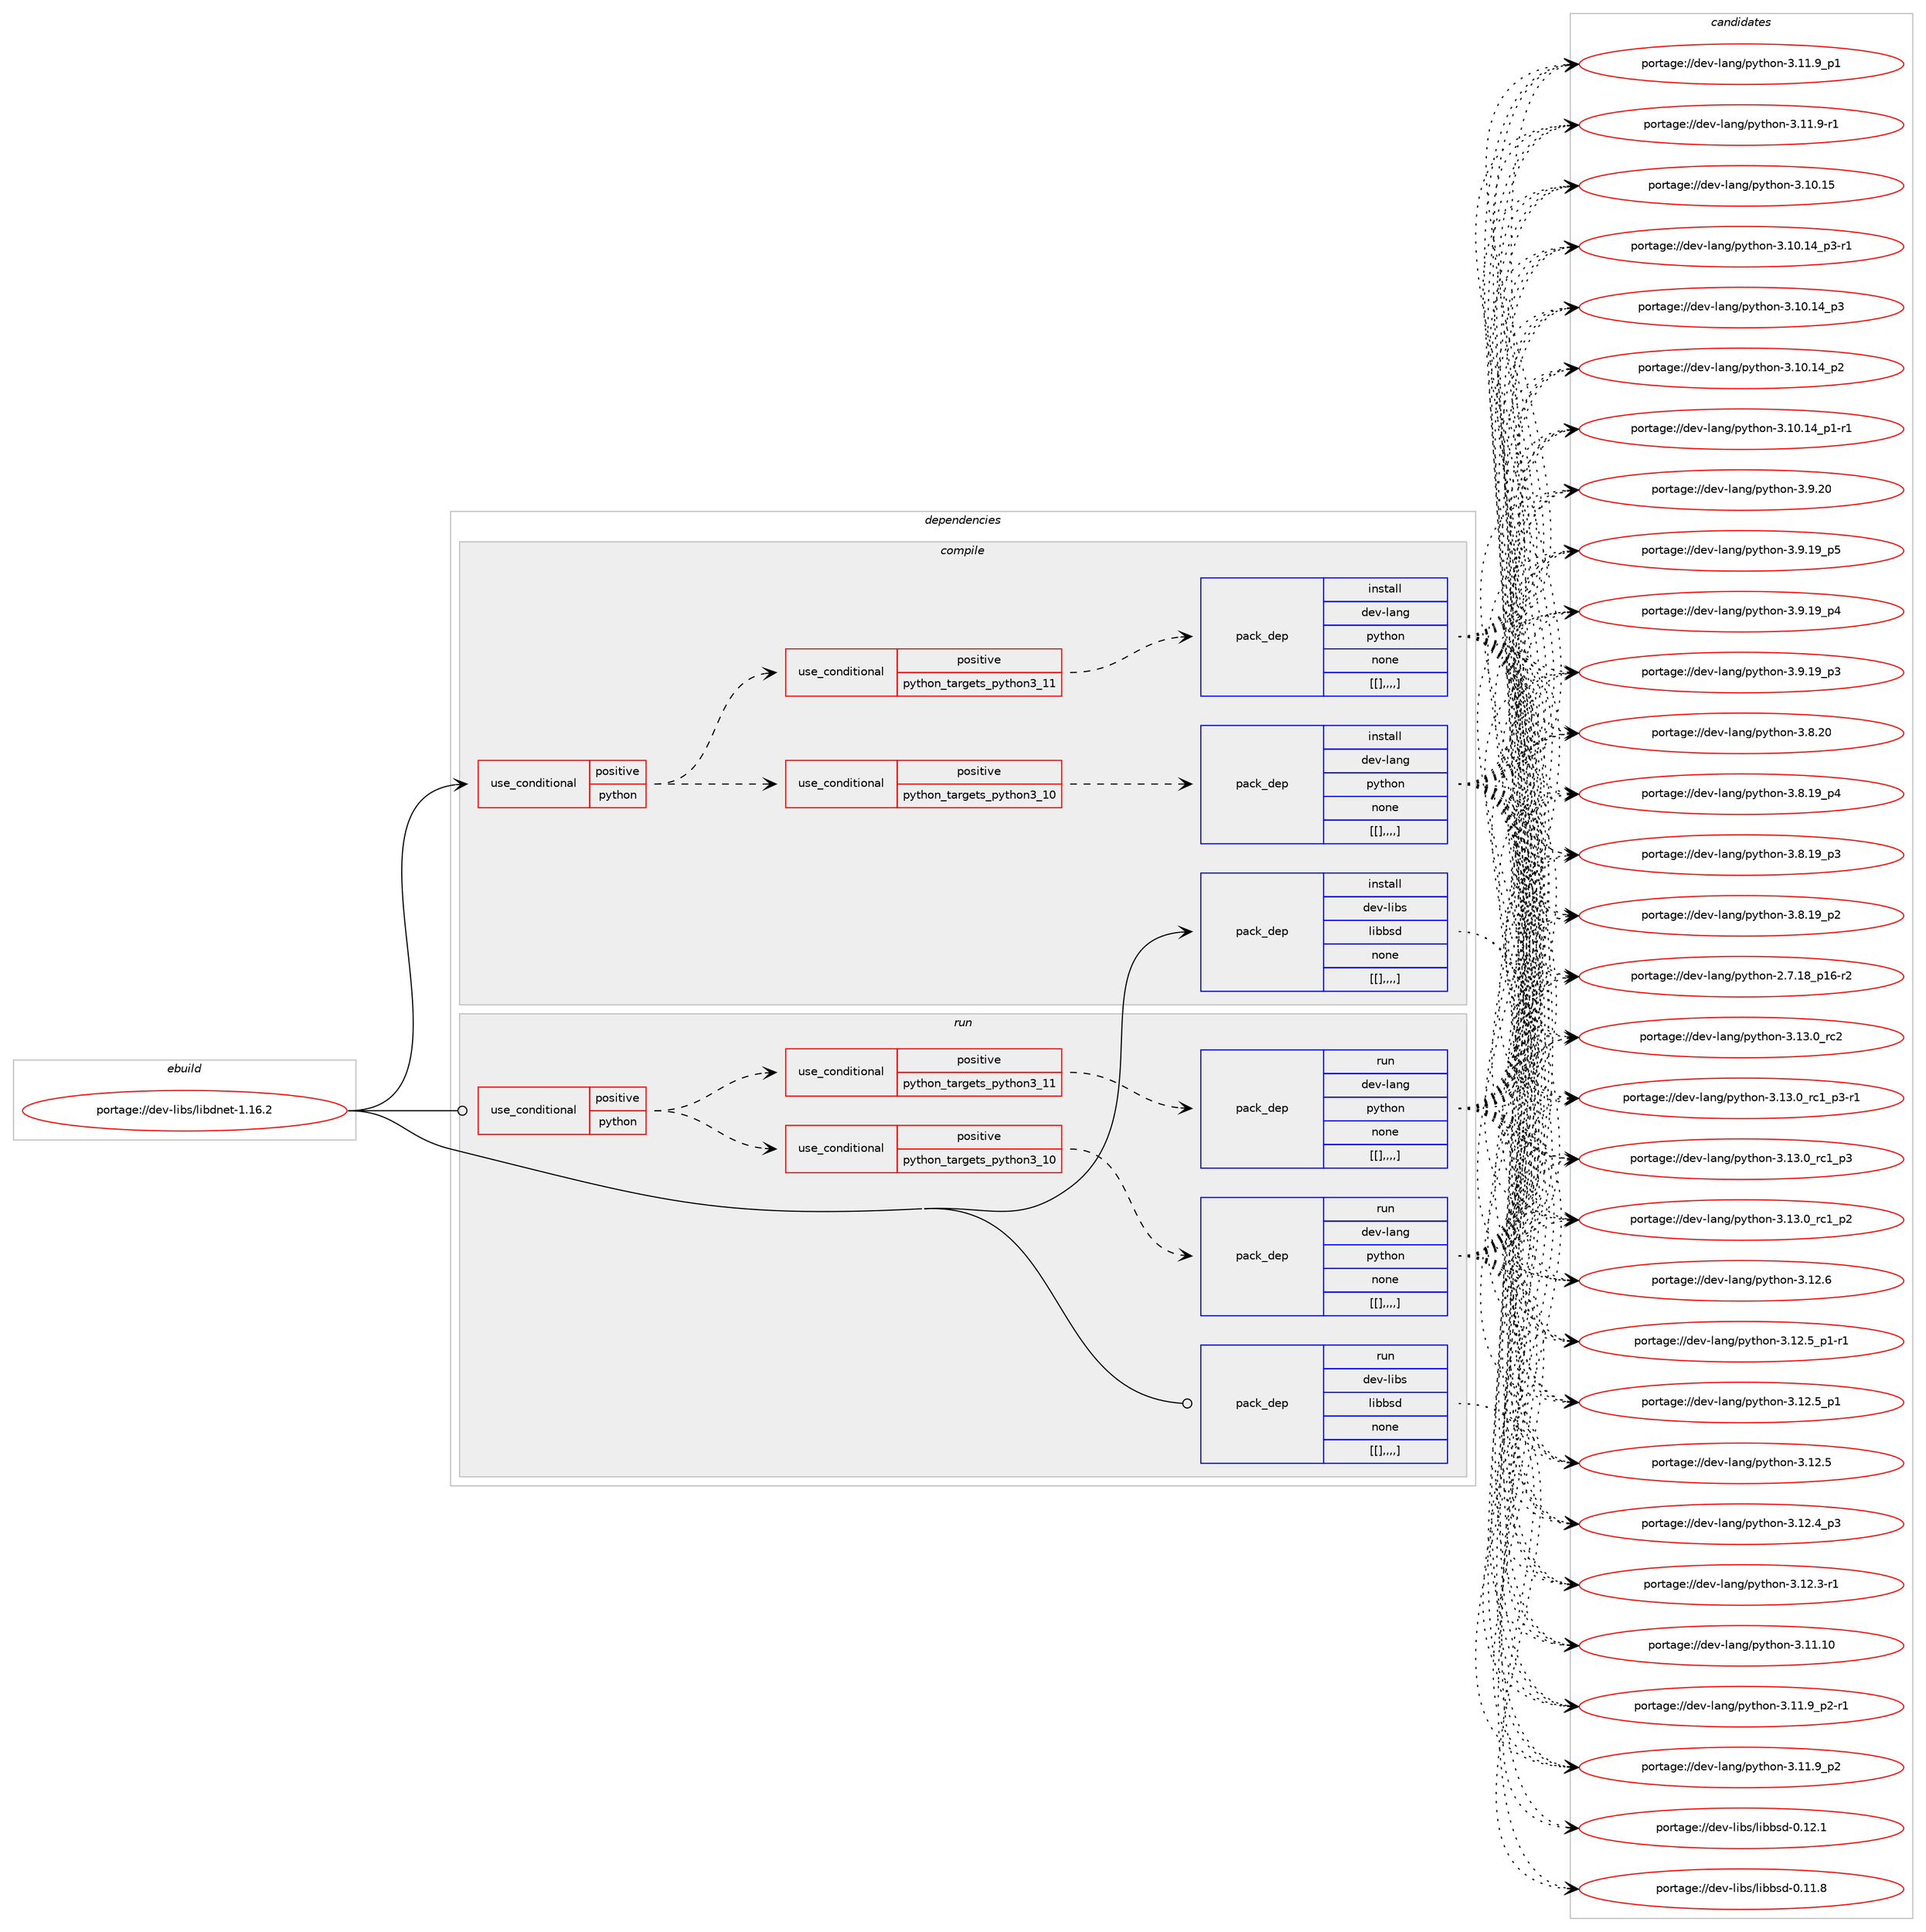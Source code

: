 digraph prolog {

# *************
# Graph options
# *************

newrank=true;
concentrate=true;
compound=true;
graph [rankdir=LR,fontname=Helvetica,fontsize=10,ranksep=1.5];#, ranksep=2.5, nodesep=0.2];
edge  [arrowhead=vee];
node  [fontname=Helvetica,fontsize=10];

# **********
# The ebuild
# **********

subgraph cluster_leftcol {
color=gray;
label=<<i>ebuild</i>>;
id [label="portage://dev-libs/libdnet-1.16.2", color=red, width=4, href="../dev-libs/libdnet-1.16.2.svg"];
}

# ****************
# The dependencies
# ****************

subgraph cluster_midcol {
color=gray;
label=<<i>dependencies</i>>;
subgraph cluster_compile {
fillcolor="#eeeeee";
style=filled;
label=<<i>compile</i>>;
subgraph cond27128 {
dependency110507 [label=<<TABLE BORDER="0" CELLBORDER="1" CELLSPACING="0" CELLPADDING="4"><TR><TD ROWSPAN="3" CELLPADDING="10">use_conditional</TD></TR><TR><TD>positive</TD></TR><TR><TD>python</TD></TR></TABLE>>, shape=none, color=red];
subgraph cond27129 {
dependency110508 [label=<<TABLE BORDER="0" CELLBORDER="1" CELLSPACING="0" CELLPADDING="4"><TR><TD ROWSPAN="3" CELLPADDING="10">use_conditional</TD></TR><TR><TD>positive</TD></TR><TR><TD>python_targets_python3_10</TD></TR></TABLE>>, shape=none, color=red];
subgraph pack82220 {
dependency110509 [label=<<TABLE BORDER="0" CELLBORDER="1" CELLSPACING="0" CELLPADDING="4" WIDTH="220"><TR><TD ROWSPAN="6" CELLPADDING="30">pack_dep</TD></TR><TR><TD WIDTH="110">install</TD></TR><TR><TD>dev-lang</TD></TR><TR><TD>python</TD></TR><TR><TD>none</TD></TR><TR><TD>[[],,,,]</TD></TR></TABLE>>, shape=none, color=blue];
}
dependency110508:e -> dependency110509:w [weight=20,style="dashed",arrowhead="vee"];
}
dependency110507:e -> dependency110508:w [weight=20,style="dashed",arrowhead="vee"];
subgraph cond27130 {
dependency110510 [label=<<TABLE BORDER="0" CELLBORDER="1" CELLSPACING="0" CELLPADDING="4"><TR><TD ROWSPAN="3" CELLPADDING="10">use_conditional</TD></TR><TR><TD>positive</TD></TR><TR><TD>python_targets_python3_11</TD></TR></TABLE>>, shape=none, color=red];
subgraph pack82221 {
dependency110511 [label=<<TABLE BORDER="0" CELLBORDER="1" CELLSPACING="0" CELLPADDING="4" WIDTH="220"><TR><TD ROWSPAN="6" CELLPADDING="30">pack_dep</TD></TR><TR><TD WIDTH="110">install</TD></TR><TR><TD>dev-lang</TD></TR><TR><TD>python</TD></TR><TR><TD>none</TD></TR><TR><TD>[[],,,,]</TD></TR></TABLE>>, shape=none, color=blue];
}
dependency110510:e -> dependency110511:w [weight=20,style="dashed",arrowhead="vee"];
}
dependency110507:e -> dependency110510:w [weight=20,style="dashed",arrowhead="vee"];
}
id:e -> dependency110507:w [weight=20,style="solid",arrowhead="vee"];
subgraph pack82222 {
dependency110512 [label=<<TABLE BORDER="0" CELLBORDER="1" CELLSPACING="0" CELLPADDING="4" WIDTH="220"><TR><TD ROWSPAN="6" CELLPADDING="30">pack_dep</TD></TR><TR><TD WIDTH="110">install</TD></TR><TR><TD>dev-libs</TD></TR><TR><TD>libbsd</TD></TR><TR><TD>none</TD></TR><TR><TD>[[],,,,]</TD></TR></TABLE>>, shape=none, color=blue];
}
id:e -> dependency110512:w [weight=20,style="solid",arrowhead="vee"];
}
subgraph cluster_compileandrun {
fillcolor="#eeeeee";
style=filled;
label=<<i>compile and run</i>>;
}
subgraph cluster_run {
fillcolor="#eeeeee";
style=filled;
label=<<i>run</i>>;
subgraph cond27131 {
dependency110513 [label=<<TABLE BORDER="0" CELLBORDER="1" CELLSPACING="0" CELLPADDING="4"><TR><TD ROWSPAN="3" CELLPADDING="10">use_conditional</TD></TR><TR><TD>positive</TD></TR><TR><TD>python</TD></TR></TABLE>>, shape=none, color=red];
subgraph cond27132 {
dependency110514 [label=<<TABLE BORDER="0" CELLBORDER="1" CELLSPACING="0" CELLPADDING="4"><TR><TD ROWSPAN="3" CELLPADDING="10">use_conditional</TD></TR><TR><TD>positive</TD></TR><TR><TD>python_targets_python3_10</TD></TR></TABLE>>, shape=none, color=red];
subgraph pack82223 {
dependency110515 [label=<<TABLE BORDER="0" CELLBORDER="1" CELLSPACING="0" CELLPADDING="4" WIDTH="220"><TR><TD ROWSPAN="6" CELLPADDING="30">pack_dep</TD></TR><TR><TD WIDTH="110">run</TD></TR><TR><TD>dev-lang</TD></TR><TR><TD>python</TD></TR><TR><TD>none</TD></TR><TR><TD>[[],,,,]</TD></TR></TABLE>>, shape=none, color=blue];
}
dependency110514:e -> dependency110515:w [weight=20,style="dashed",arrowhead="vee"];
}
dependency110513:e -> dependency110514:w [weight=20,style="dashed",arrowhead="vee"];
subgraph cond27133 {
dependency110516 [label=<<TABLE BORDER="0" CELLBORDER="1" CELLSPACING="0" CELLPADDING="4"><TR><TD ROWSPAN="3" CELLPADDING="10">use_conditional</TD></TR><TR><TD>positive</TD></TR><TR><TD>python_targets_python3_11</TD></TR></TABLE>>, shape=none, color=red];
subgraph pack82224 {
dependency110517 [label=<<TABLE BORDER="0" CELLBORDER="1" CELLSPACING="0" CELLPADDING="4" WIDTH="220"><TR><TD ROWSPAN="6" CELLPADDING="30">pack_dep</TD></TR><TR><TD WIDTH="110">run</TD></TR><TR><TD>dev-lang</TD></TR><TR><TD>python</TD></TR><TR><TD>none</TD></TR><TR><TD>[[],,,,]</TD></TR></TABLE>>, shape=none, color=blue];
}
dependency110516:e -> dependency110517:w [weight=20,style="dashed",arrowhead="vee"];
}
dependency110513:e -> dependency110516:w [weight=20,style="dashed",arrowhead="vee"];
}
id:e -> dependency110513:w [weight=20,style="solid",arrowhead="odot"];
subgraph pack82225 {
dependency110518 [label=<<TABLE BORDER="0" CELLBORDER="1" CELLSPACING="0" CELLPADDING="4" WIDTH="220"><TR><TD ROWSPAN="6" CELLPADDING="30">pack_dep</TD></TR><TR><TD WIDTH="110">run</TD></TR><TR><TD>dev-libs</TD></TR><TR><TD>libbsd</TD></TR><TR><TD>none</TD></TR><TR><TD>[[],,,,]</TD></TR></TABLE>>, shape=none, color=blue];
}
id:e -> dependency110518:w [weight=20,style="solid",arrowhead="odot"];
}
}

# **************
# The candidates
# **************

subgraph cluster_choices {
rank=same;
color=gray;
label=<<i>candidates</i>>;

subgraph choice82220 {
color=black;
nodesep=1;
choice10010111845108971101034711212111610411111045514649514648951149950 [label="portage://dev-lang/python-3.13.0_rc2", color=red, width=4,href="../dev-lang/python-3.13.0_rc2.svg"];
choice1001011184510897110103471121211161041111104551464951464895114994995112514511449 [label="portage://dev-lang/python-3.13.0_rc1_p3-r1", color=red, width=4,href="../dev-lang/python-3.13.0_rc1_p3-r1.svg"];
choice100101118451089711010347112121116104111110455146495146489511499499511251 [label="portage://dev-lang/python-3.13.0_rc1_p3", color=red, width=4,href="../dev-lang/python-3.13.0_rc1_p3.svg"];
choice100101118451089711010347112121116104111110455146495146489511499499511250 [label="portage://dev-lang/python-3.13.0_rc1_p2", color=red, width=4,href="../dev-lang/python-3.13.0_rc1_p2.svg"];
choice10010111845108971101034711212111610411111045514649504654 [label="portage://dev-lang/python-3.12.6", color=red, width=4,href="../dev-lang/python-3.12.6.svg"];
choice1001011184510897110103471121211161041111104551464950465395112494511449 [label="portage://dev-lang/python-3.12.5_p1-r1", color=red, width=4,href="../dev-lang/python-3.12.5_p1-r1.svg"];
choice100101118451089711010347112121116104111110455146495046539511249 [label="portage://dev-lang/python-3.12.5_p1", color=red, width=4,href="../dev-lang/python-3.12.5_p1.svg"];
choice10010111845108971101034711212111610411111045514649504653 [label="portage://dev-lang/python-3.12.5", color=red, width=4,href="../dev-lang/python-3.12.5.svg"];
choice100101118451089711010347112121116104111110455146495046529511251 [label="portage://dev-lang/python-3.12.4_p3", color=red, width=4,href="../dev-lang/python-3.12.4_p3.svg"];
choice100101118451089711010347112121116104111110455146495046514511449 [label="portage://dev-lang/python-3.12.3-r1", color=red, width=4,href="../dev-lang/python-3.12.3-r1.svg"];
choice1001011184510897110103471121211161041111104551464949464948 [label="portage://dev-lang/python-3.11.10", color=red, width=4,href="../dev-lang/python-3.11.10.svg"];
choice1001011184510897110103471121211161041111104551464949465795112504511449 [label="portage://dev-lang/python-3.11.9_p2-r1", color=red, width=4,href="../dev-lang/python-3.11.9_p2-r1.svg"];
choice100101118451089711010347112121116104111110455146494946579511250 [label="portage://dev-lang/python-3.11.9_p2", color=red, width=4,href="../dev-lang/python-3.11.9_p2.svg"];
choice100101118451089711010347112121116104111110455146494946579511249 [label="portage://dev-lang/python-3.11.9_p1", color=red, width=4,href="../dev-lang/python-3.11.9_p1.svg"];
choice100101118451089711010347112121116104111110455146494946574511449 [label="portage://dev-lang/python-3.11.9-r1", color=red, width=4,href="../dev-lang/python-3.11.9-r1.svg"];
choice1001011184510897110103471121211161041111104551464948464953 [label="portage://dev-lang/python-3.10.15", color=red, width=4,href="../dev-lang/python-3.10.15.svg"];
choice100101118451089711010347112121116104111110455146494846495295112514511449 [label="portage://dev-lang/python-3.10.14_p3-r1", color=red, width=4,href="../dev-lang/python-3.10.14_p3-r1.svg"];
choice10010111845108971101034711212111610411111045514649484649529511251 [label="portage://dev-lang/python-3.10.14_p3", color=red, width=4,href="../dev-lang/python-3.10.14_p3.svg"];
choice10010111845108971101034711212111610411111045514649484649529511250 [label="portage://dev-lang/python-3.10.14_p2", color=red, width=4,href="../dev-lang/python-3.10.14_p2.svg"];
choice100101118451089711010347112121116104111110455146494846495295112494511449 [label="portage://dev-lang/python-3.10.14_p1-r1", color=red, width=4,href="../dev-lang/python-3.10.14_p1-r1.svg"];
choice10010111845108971101034711212111610411111045514657465048 [label="portage://dev-lang/python-3.9.20", color=red, width=4,href="../dev-lang/python-3.9.20.svg"];
choice100101118451089711010347112121116104111110455146574649579511253 [label="portage://dev-lang/python-3.9.19_p5", color=red, width=4,href="../dev-lang/python-3.9.19_p5.svg"];
choice100101118451089711010347112121116104111110455146574649579511252 [label="portage://dev-lang/python-3.9.19_p4", color=red, width=4,href="../dev-lang/python-3.9.19_p4.svg"];
choice100101118451089711010347112121116104111110455146574649579511251 [label="portage://dev-lang/python-3.9.19_p3", color=red, width=4,href="../dev-lang/python-3.9.19_p3.svg"];
choice10010111845108971101034711212111610411111045514656465048 [label="portage://dev-lang/python-3.8.20", color=red, width=4,href="../dev-lang/python-3.8.20.svg"];
choice100101118451089711010347112121116104111110455146564649579511252 [label="portage://dev-lang/python-3.8.19_p4", color=red, width=4,href="../dev-lang/python-3.8.19_p4.svg"];
choice100101118451089711010347112121116104111110455146564649579511251 [label="portage://dev-lang/python-3.8.19_p3", color=red, width=4,href="../dev-lang/python-3.8.19_p3.svg"];
choice100101118451089711010347112121116104111110455146564649579511250 [label="portage://dev-lang/python-3.8.19_p2", color=red, width=4,href="../dev-lang/python-3.8.19_p2.svg"];
choice100101118451089711010347112121116104111110455046554649569511249544511450 [label="portage://dev-lang/python-2.7.18_p16-r2", color=red, width=4,href="../dev-lang/python-2.7.18_p16-r2.svg"];
dependency110509:e -> choice10010111845108971101034711212111610411111045514649514648951149950:w [style=dotted,weight="100"];
dependency110509:e -> choice1001011184510897110103471121211161041111104551464951464895114994995112514511449:w [style=dotted,weight="100"];
dependency110509:e -> choice100101118451089711010347112121116104111110455146495146489511499499511251:w [style=dotted,weight="100"];
dependency110509:e -> choice100101118451089711010347112121116104111110455146495146489511499499511250:w [style=dotted,weight="100"];
dependency110509:e -> choice10010111845108971101034711212111610411111045514649504654:w [style=dotted,weight="100"];
dependency110509:e -> choice1001011184510897110103471121211161041111104551464950465395112494511449:w [style=dotted,weight="100"];
dependency110509:e -> choice100101118451089711010347112121116104111110455146495046539511249:w [style=dotted,weight="100"];
dependency110509:e -> choice10010111845108971101034711212111610411111045514649504653:w [style=dotted,weight="100"];
dependency110509:e -> choice100101118451089711010347112121116104111110455146495046529511251:w [style=dotted,weight="100"];
dependency110509:e -> choice100101118451089711010347112121116104111110455146495046514511449:w [style=dotted,weight="100"];
dependency110509:e -> choice1001011184510897110103471121211161041111104551464949464948:w [style=dotted,weight="100"];
dependency110509:e -> choice1001011184510897110103471121211161041111104551464949465795112504511449:w [style=dotted,weight="100"];
dependency110509:e -> choice100101118451089711010347112121116104111110455146494946579511250:w [style=dotted,weight="100"];
dependency110509:e -> choice100101118451089711010347112121116104111110455146494946579511249:w [style=dotted,weight="100"];
dependency110509:e -> choice100101118451089711010347112121116104111110455146494946574511449:w [style=dotted,weight="100"];
dependency110509:e -> choice1001011184510897110103471121211161041111104551464948464953:w [style=dotted,weight="100"];
dependency110509:e -> choice100101118451089711010347112121116104111110455146494846495295112514511449:w [style=dotted,weight="100"];
dependency110509:e -> choice10010111845108971101034711212111610411111045514649484649529511251:w [style=dotted,weight="100"];
dependency110509:e -> choice10010111845108971101034711212111610411111045514649484649529511250:w [style=dotted,weight="100"];
dependency110509:e -> choice100101118451089711010347112121116104111110455146494846495295112494511449:w [style=dotted,weight="100"];
dependency110509:e -> choice10010111845108971101034711212111610411111045514657465048:w [style=dotted,weight="100"];
dependency110509:e -> choice100101118451089711010347112121116104111110455146574649579511253:w [style=dotted,weight="100"];
dependency110509:e -> choice100101118451089711010347112121116104111110455146574649579511252:w [style=dotted,weight="100"];
dependency110509:e -> choice100101118451089711010347112121116104111110455146574649579511251:w [style=dotted,weight="100"];
dependency110509:e -> choice10010111845108971101034711212111610411111045514656465048:w [style=dotted,weight="100"];
dependency110509:e -> choice100101118451089711010347112121116104111110455146564649579511252:w [style=dotted,weight="100"];
dependency110509:e -> choice100101118451089711010347112121116104111110455146564649579511251:w [style=dotted,weight="100"];
dependency110509:e -> choice100101118451089711010347112121116104111110455146564649579511250:w [style=dotted,weight="100"];
dependency110509:e -> choice100101118451089711010347112121116104111110455046554649569511249544511450:w [style=dotted,weight="100"];
}
subgraph choice82221 {
color=black;
nodesep=1;
choice10010111845108971101034711212111610411111045514649514648951149950 [label="portage://dev-lang/python-3.13.0_rc2", color=red, width=4,href="../dev-lang/python-3.13.0_rc2.svg"];
choice1001011184510897110103471121211161041111104551464951464895114994995112514511449 [label="portage://dev-lang/python-3.13.0_rc1_p3-r1", color=red, width=4,href="../dev-lang/python-3.13.0_rc1_p3-r1.svg"];
choice100101118451089711010347112121116104111110455146495146489511499499511251 [label="portage://dev-lang/python-3.13.0_rc1_p3", color=red, width=4,href="../dev-lang/python-3.13.0_rc1_p3.svg"];
choice100101118451089711010347112121116104111110455146495146489511499499511250 [label="portage://dev-lang/python-3.13.0_rc1_p2", color=red, width=4,href="../dev-lang/python-3.13.0_rc1_p2.svg"];
choice10010111845108971101034711212111610411111045514649504654 [label="portage://dev-lang/python-3.12.6", color=red, width=4,href="../dev-lang/python-3.12.6.svg"];
choice1001011184510897110103471121211161041111104551464950465395112494511449 [label="portage://dev-lang/python-3.12.5_p1-r1", color=red, width=4,href="../dev-lang/python-3.12.5_p1-r1.svg"];
choice100101118451089711010347112121116104111110455146495046539511249 [label="portage://dev-lang/python-3.12.5_p1", color=red, width=4,href="../dev-lang/python-3.12.5_p1.svg"];
choice10010111845108971101034711212111610411111045514649504653 [label="portage://dev-lang/python-3.12.5", color=red, width=4,href="../dev-lang/python-3.12.5.svg"];
choice100101118451089711010347112121116104111110455146495046529511251 [label="portage://dev-lang/python-3.12.4_p3", color=red, width=4,href="../dev-lang/python-3.12.4_p3.svg"];
choice100101118451089711010347112121116104111110455146495046514511449 [label="portage://dev-lang/python-3.12.3-r1", color=red, width=4,href="../dev-lang/python-3.12.3-r1.svg"];
choice1001011184510897110103471121211161041111104551464949464948 [label="portage://dev-lang/python-3.11.10", color=red, width=4,href="../dev-lang/python-3.11.10.svg"];
choice1001011184510897110103471121211161041111104551464949465795112504511449 [label="portage://dev-lang/python-3.11.9_p2-r1", color=red, width=4,href="../dev-lang/python-3.11.9_p2-r1.svg"];
choice100101118451089711010347112121116104111110455146494946579511250 [label="portage://dev-lang/python-3.11.9_p2", color=red, width=4,href="../dev-lang/python-3.11.9_p2.svg"];
choice100101118451089711010347112121116104111110455146494946579511249 [label="portage://dev-lang/python-3.11.9_p1", color=red, width=4,href="../dev-lang/python-3.11.9_p1.svg"];
choice100101118451089711010347112121116104111110455146494946574511449 [label="portage://dev-lang/python-3.11.9-r1", color=red, width=4,href="../dev-lang/python-3.11.9-r1.svg"];
choice1001011184510897110103471121211161041111104551464948464953 [label="portage://dev-lang/python-3.10.15", color=red, width=4,href="../dev-lang/python-3.10.15.svg"];
choice100101118451089711010347112121116104111110455146494846495295112514511449 [label="portage://dev-lang/python-3.10.14_p3-r1", color=red, width=4,href="../dev-lang/python-3.10.14_p3-r1.svg"];
choice10010111845108971101034711212111610411111045514649484649529511251 [label="portage://dev-lang/python-3.10.14_p3", color=red, width=4,href="../dev-lang/python-3.10.14_p3.svg"];
choice10010111845108971101034711212111610411111045514649484649529511250 [label="portage://dev-lang/python-3.10.14_p2", color=red, width=4,href="../dev-lang/python-3.10.14_p2.svg"];
choice100101118451089711010347112121116104111110455146494846495295112494511449 [label="portage://dev-lang/python-3.10.14_p1-r1", color=red, width=4,href="../dev-lang/python-3.10.14_p1-r1.svg"];
choice10010111845108971101034711212111610411111045514657465048 [label="portage://dev-lang/python-3.9.20", color=red, width=4,href="../dev-lang/python-3.9.20.svg"];
choice100101118451089711010347112121116104111110455146574649579511253 [label="portage://dev-lang/python-3.9.19_p5", color=red, width=4,href="../dev-lang/python-3.9.19_p5.svg"];
choice100101118451089711010347112121116104111110455146574649579511252 [label="portage://dev-lang/python-3.9.19_p4", color=red, width=4,href="../dev-lang/python-3.9.19_p4.svg"];
choice100101118451089711010347112121116104111110455146574649579511251 [label="portage://dev-lang/python-3.9.19_p3", color=red, width=4,href="../dev-lang/python-3.9.19_p3.svg"];
choice10010111845108971101034711212111610411111045514656465048 [label="portage://dev-lang/python-3.8.20", color=red, width=4,href="../dev-lang/python-3.8.20.svg"];
choice100101118451089711010347112121116104111110455146564649579511252 [label="portage://dev-lang/python-3.8.19_p4", color=red, width=4,href="../dev-lang/python-3.8.19_p4.svg"];
choice100101118451089711010347112121116104111110455146564649579511251 [label="portage://dev-lang/python-3.8.19_p3", color=red, width=4,href="../dev-lang/python-3.8.19_p3.svg"];
choice100101118451089711010347112121116104111110455146564649579511250 [label="portage://dev-lang/python-3.8.19_p2", color=red, width=4,href="../dev-lang/python-3.8.19_p2.svg"];
choice100101118451089711010347112121116104111110455046554649569511249544511450 [label="portage://dev-lang/python-2.7.18_p16-r2", color=red, width=4,href="../dev-lang/python-2.7.18_p16-r2.svg"];
dependency110511:e -> choice10010111845108971101034711212111610411111045514649514648951149950:w [style=dotted,weight="100"];
dependency110511:e -> choice1001011184510897110103471121211161041111104551464951464895114994995112514511449:w [style=dotted,weight="100"];
dependency110511:e -> choice100101118451089711010347112121116104111110455146495146489511499499511251:w [style=dotted,weight="100"];
dependency110511:e -> choice100101118451089711010347112121116104111110455146495146489511499499511250:w [style=dotted,weight="100"];
dependency110511:e -> choice10010111845108971101034711212111610411111045514649504654:w [style=dotted,weight="100"];
dependency110511:e -> choice1001011184510897110103471121211161041111104551464950465395112494511449:w [style=dotted,weight="100"];
dependency110511:e -> choice100101118451089711010347112121116104111110455146495046539511249:w [style=dotted,weight="100"];
dependency110511:e -> choice10010111845108971101034711212111610411111045514649504653:w [style=dotted,weight="100"];
dependency110511:e -> choice100101118451089711010347112121116104111110455146495046529511251:w [style=dotted,weight="100"];
dependency110511:e -> choice100101118451089711010347112121116104111110455146495046514511449:w [style=dotted,weight="100"];
dependency110511:e -> choice1001011184510897110103471121211161041111104551464949464948:w [style=dotted,weight="100"];
dependency110511:e -> choice1001011184510897110103471121211161041111104551464949465795112504511449:w [style=dotted,weight="100"];
dependency110511:e -> choice100101118451089711010347112121116104111110455146494946579511250:w [style=dotted,weight="100"];
dependency110511:e -> choice100101118451089711010347112121116104111110455146494946579511249:w [style=dotted,weight="100"];
dependency110511:e -> choice100101118451089711010347112121116104111110455146494946574511449:w [style=dotted,weight="100"];
dependency110511:e -> choice1001011184510897110103471121211161041111104551464948464953:w [style=dotted,weight="100"];
dependency110511:e -> choice100101118451089711010347112121116104111110455146494846495295112514511449:w [style=dotted,weight="100"];
dependency110511:e -> choice10010111845108971101034711212111610411111045514649484649529511251:w [style=dotted,weight="100"];
dependency110511:e -> choice10010111845108971101034711212111610411111045514649484649529511250:w [style=dotted,weight="100"];
dependency110511:e -> choice100101118451089711010347112121116104111110455146494846495295112494511449:w [style=dotted,weight="100"];
dependency110511:e -> choice10010111845108971101034711212111610411111045514657465048:w [style=dotted,weight="100"];
dependency110511:e -> choice100101118451089711010347112121116104111110455146574649579511253:w [style=dotted,weight="100"];
dependency110511:e -> choice100101118451089711010347112121116104111110455146574649579511252:w [style=dotted,weight="100"];
dependency110511:e -> choice100101118451089711010347112121116104111110455146574649579511251:w [style=dotted,weight="100"];
dependency110511:e -> choice10010111845108971101034711212111610411111045514656465048:w [style=dotted,weight="100"];
dependency110511:e -> choice100101118451089711010347112121116104111110455146564649579511252:w [style=dotted,weight="100"];
dependency110511:e -> choice100101118451089711010347112121116104111110455146564649579511251:w [style=dotted,weight="100"];
dependency110511:e -> choice100101118451089711010347112121116104111110455146564649579511250:w [style=dotted,weight="100"];
dependency110511:e -> choice100101118451089711010347112121116104111110455046554649569511249544511450:w [style=dotted,weight="100"];
}
subgraph choice82222 {
color=black;
nodesep=1;
choice100101118451081059811547108105989811510045484649504649 [label="portage://dev-libs/libbsd-0.12.1", color=red, width=4,href="../dev-libs/libbsd-0.12.1.svg"];
choice100101118451081059811547108105989811510045484649494656 [label="portage://dev-libs/libbsd-0.11.8", color=red, width=4,href="../dev-libs/libbsd-0.11.8.svg"];
dependency110512:e -> choice100101118451081059811547108105989811510045484649504649:w [style=dotted,weight="100"];
dependency110512:e -> choice100101118451081059811547108105989811510045484649494656:w [style=dotted,weight="100"];
}
subgraph choice82223 {
color=black;
nodesep=1;
choice10010111845108971101034711212111610411111045514649514648951149950 [label="portage://dev-lang/python-3.13.0_rc2", color=red, width=4,href="../dev-lang/python-3.13.0_rc2.svg"];
choice1001011184510897110103471121211161041111104551464951464895114994995112514511449 [label="portage://dev-lang/python-3.13.0_rc1_p3-r1", color=red, width=4,href="../dev-lang/python-3.13.0_rc1_p3-r1.svg"];
choice100101118451089711010347112121116104111110455146495146489511499499511251 [label="portage://dev-lang/python-3.13.0_rc1_p3", color=red, width=4,href="../dev-lang/python-3.13.0_rc1_p3.svg"];
choice100101118451089711010347112121116104111110455146495146489511499499511250 [label="portage://dev-lang/python-3.13.0_rc1_p2", color=red, width=4,href="../dev-lang/python-3.13.0_rc1_p2.svg"];
choice10010111845108971101034711212111610411111045514649504654 [label="portage://dev-lang/python-3.12.6", color=red, width=4,href="../dev-lang/python-3.12.6.svg"];
choice1001011184510897110103471121211161041111104551464950465395112494511449 [label="portage://dev-lang/python-3.12.5_p1-r1", color=red, width=4,href="../dev-lang/python-3.12.5_p1-r1.svg"];
choice100101118451089711010347112121116104111110455146495046539511249 [label="portage://dev-lang/python-3.12.5_p1", color=red, width=4,href="../dev-lang/python-3.12.5_p1.svg"];
choice10010111845108971101034711212111610411111045514649504653 [label="portage://dev-lang/python-3.12.5", color=red, width=4,href="../dev-lang/python-3.12.5.svg"];
choice100101118451089711010347112121116104111110455146495046529511251 [label="portage://dev-lang/python-3.12.4_p3", color=red, width=4,href="../dev-lang/python-3.12.4_p3.svg"];
choice100101118451089711010347112121116104111110455146495046514511449 [label="portage://dev-lang/python-3.12.3-r1", color=red, width=4,href="../dev-lang/python-3.12.3-r1.svg"];
choice1001011184510897110103471121211161041111104551464949464948 [label="portage://dev-lang/python-3.11.10", color=red, width=4,href="../dev-lang/python-3.11.10.svg"];
choice1001011184510897110103471121211161041111104551464949465795112504511449 [label="portage://dev-lang/python-3.11.9_p2-r1", color=red, width=4,href="../dev-lang/python-3.11.9_p2-r1.svg"];
choice100101118451089711010347112121116104111110455146494946579511250 [label="portage://dev-lang/python-3.11.9_p2", color=red, width=4,href="../dev-lang/python-3.11.9_p2.svg"];
choice100101118451089711010347112121116104111110455146494946579511249 [label="portage://dev-lang/python-3.11.9_p1", color=red, width=4,href="../dev-lang/python-3.11.9_p1.svg"];
choice100101118451089711010347112121116104111110455146494946574511449 [label="portage://dev-lang/python-3.11.9-r1", color=red, width=4,href="../dev-lang/python-3.11.9-r1.svg"];
choice1001011184510897110103471121211161041111104551464948464953 [label="portage://dev-lang/python-3.10.15", color=red, width=4,href="../dev-lang/python-3.10.15.svg"];
choice100101118451089711010347112121116104111110455146494846495295112514511449 [label="portage://dev-lang/python-3.10.14_p3-r1", color=red, width=4,href="../dev-lang/python-3.10.14_p3-r1.svg"];
choice10010111845108971101034711212111610411111045514649484649529511251 [label="portage://dev-lang/python-3.10.14_p3", color=red, width=4,href="../dev-lang/python-3.10.14_p3.svg"];
choice10010111845108971101034711212111610411111045514649484649529511250 [label="portage://dev-lang/python-3.10.14_p2", color=red, width=4,href="../dev-lang/python-3.10.14_p2.svg"];
choice100101118451089711010347112121116104111110455146494846495295112494511449 [label="portage://dev-lang/python-3.10.14_p1-r1", color=red, width=4,href="../dev-lang/python-3.10.14_p1-r1.svg"];
choice10010111845108971101034711212111610411111045514657465048 [label="portage://dev-lang/python-3.9.20", color=red, width=4,href="../dev-lang/python-3.9.20.svg"];
choice100101118451089711010347112121116104111110455146574649579511253 [label="portage://dev-lang/python-3.9.19_p5", color=red, width=4,href="../dev-lang/python-3.9.19_p5.svg"];
choice100101118451089711010347112121116104111110455146574649579511252 [label="portage://dev-lang/python-3.9.19_p4", color=red, width=4,href="../dev-lang/python-3.9.19_p4.svg"];
choice100101118451089711010347112121116104111110455146574649579511251 [label="portage://dev-lang/python-3.9.19_p3", color=red, width=4,href="../dev-lang/python-3.9.19_p3.svg"];
choice10010111845108971101034711212111610411111045514656465048 [label="portage://dev-lang/python-3.8.20", color=red, width=4,href="../dev-lang/python-3.8.20.svg"];
choice100101118451089711010347112121116104111110455146564649579511252 [label="portage://dev-lang/python-3.8.19_p4", color=red, width=4,href="../dev-lang/python-3.8.19_p4.svg"];
choice100101118451089711010347112121116104111110455146564649579511251 [label="portage://dev-lang/python-3.8.19_p3", color=red, width=4,href="../dev-lang/python-3.8.19_p3.svg"];
choice100101118451089711010347112121116104111110455146564649579511250 [label="portage://dev-lang/python-3.8.19_p2", color=red, width=4,href="../dev-lang/python-3.8.19_p2.svg"];
choice100101118451089711010347112121116104111110455046554649569511249544511450 [label="portage://dev-lang/python-2.7.18_p16-r2", color=red, width=4,href="../dev-lang/python-2.7.18_p16-r2.svg"];
dependency110515:e -> choice10010111845108971101034711212111610411111045514649514648951149950:w [style=dotted,weight="100"];
dependency110515:e -> choice1001011184510897110103471121211161041111104551464951464895114994995112514511449:w [style=dotted,weight="100"];
dependency110515:e -> choice100101118451089711010347112121116104111110455146495146489511499499511251:w [style=dotted,weight="100"];
dependency110515:e -> choice100101118451089711010347112121116104111110455146495146489511499499511250:w [style=dotted,weight="100"];
dependency110515:e -> choice10010111845108971101034711212111610411111045514649504654:w [style=dotted,weight="100"];
dependency110515:e -> choice1001011184510897110103471121211161041111104551464950465395112494511449:w [style=dotted,weight="100"];
dependency110515:e -> choice100101118451089711010347112121116104111110455146495046539511249:w [style=dotted,weight="100"];
dependency110515:e -> choice10010111845108971101034711212111610411111045514649504653:w [style=dotted,weight="100"];
dependency110515:e -> choice100101118451089711010347112121116104111110455146495046529511251:w [style=dotted,weight="100"];
dependency110515:e -> choice100101118451089711010347112121116104111110455146495046514511449:w [style=dotted,weight="100"];
dependency110515:e -> choice1001011184510897110103471121211161041111104551464949464948:w [style=dotted,weight="100"];
dependency110515:e -> choice1001011184510897110103471121211161041111104551464949465795112504511449:w [style=dotted,weight="100"];
dependency110515:e -> choice100101118451089711010347112121116104111110455146494946579511250:w [style=dotted,weight="100"];
dependency110515:e -> choice100101118451089711010347112121116104111110455146494946579511249:w [style=dotted,weight="100"];
dependency110515:e -> choice100101118451089711010347112121116104111110455146494946574511449:w [style=dotted,weight="100"];
dependency110515:e -> choice1001011184510897110103471121211161041111104551464948464953:w [style=dotted,weight="100"];
dependency110515:e -> choice100101118451089711010347112121116104111110455146494846495295112514511449:w [style=dotted,weight="100"];
dependency110515:e -> choice10010111845108971101034711212111610411111045514649484649529511251:w [style=dotted,weight="100"];
dependency110515:e -> choice10010111845108971101034711212111610411111045514649484649529511250:w [style=dotted,weight="100"];
dependency110515:e -> choice100101118451089711010347112121116104111110455146494846495295112494511449:w [style=dotted,weight="100"];
dependency110515:e -> choice10010111845108971101034711212111610411111045514657465048:w [style=dotted,weight="100"];
dependency110515:e -> choice100101118451089711010347112121116104111110455146574649579511253:w [style=dotted,weight="100"];
dependency110515:e -> choice100101118451089711010347112121116104111110455146574649579511252:w [style=dotted,weight="100"];
dependency110515:e -> choice100101118451089711010347112121116104111110455146574649579511251:w [style=dotted,weight="100"];
dependency110515:e -> choice10010111845108971101034711212111610411111045514656465048:w [style=dotted,weight="100"];
dependency110515:e -> choice100101118451089711010347112121116104111110455146564649579511252:w [style=dotted,weight="100"];
dependency110515:e -> choice100101118451089711010347112121116104111110455146564649579511251:w [style=dotted,weight="100"];
dependency110515:e -> choice100101118451089711010347112121116104111110455146564649579511250:w [style=dotted,weight="100"];
dependency110515:e -> choice100101118451089711010347112121116104111110455046554649569511249544511450:w [style=dotted,weight="100"];
}
subgraph choice82224 {
color=black;
nodesep=1;
choice10010111845108971101034711212111610411111045514649514648951149950 [label="portage://dev-lang/python-3.13.0_rc2", color=red, width=4,href="../dev-lang/python-3.13.0_rc2.svg"];
choice1001011184510897110103471121211161041111104551464951464895114994995112514511449 [label="portage://dev-lang/python-3.13.0_rc1_p3-r1", color=red, width=4,href="../dev-lang/python-3.13.0_rc1_p3-r1.svg"];
choice100101118451089711010347112121116104111110455146495146489511499499511251 [label="portage://dev-lang/python-3.13.0_rc1_p3", color=red, width=4,href="../dev-lang/python-3.13.0_rc1_p3.svg"];
choice100101118451089711010347112121116104111110455146495146489511499499511250 [label="portage://dev-lang/python-3.13.0_rc1_p2", color=red, width=4,href="../dev-lang/python-3.13.0_rc1_p2.svg"];
choice10010111845108971101034711212111610411111045514649504654 [label="portage://dev-lang/python-3.12.6", color=red, width=4,href="../dev-lang/python-3.12.6.svg"];
choice1001011184510897110103471121211161041111104551464950465395112494511449 [label="portage://dev-lang/python-3.12.5_p1-r1", color=red, width=4,href="../dev-lang/python-3.12.5_p1-r1.svg"];
choice100101118451089711010347112121116104111110455146495046539511249 [label="portage://dev-lang/python-3.12.5_p1", color=red, width=4,href="../dev-lang/python-3.12.5_p1.svg"];
choice10010111845108971101034711212111610411111045514649504653 [label="portage://dev-lang/python-3.12.5", color=red, width=4,href="../dev-lang/python-3.12.5.svg"];
choice100101118451089711010347112121116104111110455146495046529511251 [label="portage://dev-lang/python-3.12.4_p3", color=red, width=4,href="../dev-lang/python-3.12.4_p3.svg"];
choice100101118451089711010347112121116104111110455146495046514511449 [label="portage://dev-lang/python-3.12.3-r1", color=red, width=4,href="../dev-lang/python-3.12.3-r1.svg"];
choice1001011184510897110103471121211161041111104551464949464948 [label="portage://dev-lang/python-3.11.10", color=red, width=4,href="../dev-lang/python-3.11.10.svg"];
choice1001011184510897110103471121211161041111104551464949465795112504511449 [label="portage://dev-lang/python-3.11.9_p2-r1", color=red, width=4,href="../dev-lang/python-3.11.9_p2-r1.svg"];
choice100101118451089711010347112121116104111110455146494946579511250 [label="portage://dev-lang/python-3.11.9_p2", color=red, width=4,href="../dev-lang/python-3.11.9_p2.svg"];
choice100101118451089711010347112121116104111110455146494946579511249 [label="portage://dev-lang/python-3.11.9_p1", color=red, width=4,href="../dev-lang/python-3.11.9_p1.svg"];
choice100101118451089711010347112121116104111110455146494946574511449 [label="portage://dev-lang/python-3.11.9-r1", color=red, width=4,href="../dev-lang/python-3.11.9-r1.svg"];
choice1001011184510897110103471121211161041111104551464948464953 [label="portage://dev-lang/python-3.10.15", color=red, width=4,href="../dev-lang/python-3.10.15.svg"];
choice100101118451089711010347112121116104111110455146494846495295112514511449 [label="portage://dev-lang/python-3.10.14_p3-r1", color=red, width=4,href="../dev-lang/python-3.10.14_p3-r1.svg"];
choice10010111845108971101034711212111610411111045514649484649529511251 [label="portage://dev-lang/python-3.10.14_p3", color=red, width=4,href="../dev-lang/python-3.10.14_p3.svg"];
choice10010111845108971101034711212111610411111045514649484649529511250 [label="portage://dev-lang/python-3.10.14_p2", color=red, width=4,href="../dev-lang/python-3.10.14_p2.svg"];
choice100101118451089711010347112121116104111110455146494846495295112494511449 [label="portage://dev-lang/python-3.10.14_p1-r1", color=red, width=4,href="../dev-lang/python-3.10.14_p1-r1.svg"];
choice10010111845108971101034711212111610411111045514657465048 [label="portage://dev-lang/python-3.9.20", color=red, width=4,href="../dev-lang/python-3.9.20.svg"];
choice100101118451089711010347112121116104111110455146574649579511253 [label="portage://dev-lang/python-3.9.19_p5", color=red, width=4,href="../dev-lang/python-3.9.19_p5.svg"];
choice100101118451089711010347112121116104111110455146574649579511252 [label="portage://dev-lang/python-3.9.19_p4", color=red, width=4,href="../dev-lang/python-3.9.19_p4.svg"];
choice100101118451089711010347112121116104111110455146574649579511251 [label="portage://dev-lang/python-3.9.19_p3", color=red, width=4,href="../dev-lang/python-3.9.19_p3.svg"];
choice10010111845108971101034711212111610411111045514656465048 [label="portage://dev-lang/python-3.8.20", color=red, width=4,href="../dev-lang/python-3.8.20.svg"];
choice100101118451089711010347112121116104111110455146564649579511252 [label="portage://dev-lang/python-3.8.19_p4", color=red, width=4,href="../dev-lang/python-3.8.19_p4.svg"];
choice100101118451089711010347112121116104111110455146564649579511251 [label="portage://dev-lang/python-3.8.19_p3", color=red, width=4,href="../dev-lang/python-3.8.19_p3.svg"];
choice100101118451089711010347112121116104111110455146564649579511250 [label="portage://dev-lang/python-3.8.19_p2", color=red, width=4,href="../dev-lang/python-3.8.19_p2.svg"];
choice100101118451089711010347112121116104111110455046554649569511249544511450 [label="portage://dev-lang/python-2.7.18_p16-r2", color=red, width=4,href="../dev-lang/python-2.7.18_p16-r2.svg"];
dependency110517:e -> choice10010111845108971101034711212111610411111045514649514648951149950:w [style=dotted,weight="100"];
dependency110517:e -> choice1001011184510897110103471121211161041111104551464951464895114994995112514511449:w [style=dotted,weight="100"];
dependency110517:e -> choice100101118451089711010347112121116104111110455146495146489511499499511251:w [style=dotted,weight="100"];
dependency110517:e -> choice100101118451089711010347112121116104111110455146495146489511499499511250:w [style=dotted,weight="100"];
dependency110517:e -> choice10010111845108971101034711212111610411111045514649504654:w [style=dotted,weight="100"];
dependency110517:e -> choice1001011184510897110103471121211161041111104551464950465395112494511449:w [style=dotted,weight="100"];
dependency110517:e -> choice100101118451089711010347112121116104111110455146495046539511249:w [style=dotted,weight="100"];
dependency110517:e -> choice10010111845108971101034711212111610411111045514649504653:w [style=dotted,weight="100"];
dependency110517:e -> choice100101118451089711010347112121116104111110455146495046529511251:w [style=dotted,weight="100"];
dependency110517:e -> choice100101118451089711010347112121116104111110455146495046514511449:w [style=dotted,weight="100"];
dependency110517:e -> choice1001011184510897110103471121211161041111104551464949464948:w [style=dotted,weight="100"];
dependency110517:e -> choice1001011184510897110103471121211161041111104551464949465795112504511449:w [style=dotted,weight="100"];
dependency110517:e -> choice100101118451089711010347112121116104111110455146494946579511250:w [style=dotted,weight="100"];
dependency110517:e -> choice100101118451089711010347112121116104111110455146494946579511249:w [style=dotted,weight="100"];
dependency110517:e -> choice100101118451089711010347112121116104111110455146494946574511449:w [style=dotted,weight="100"];
dependency110517:e -> choice1001011184510897110103471121211161041111104551464948464953:w [style=dotted,weight="100"];
dependency110517:e -> choice100101118451089711010347112121116104111110455146494846495295112514511449:w [style=dotted,weight="100"];
dependency110517:e -> choice10010111845108971101034711212111610411111045514649484649529511251:w [style=dotted,weight="100"];
dependency110517:e -> choice10010111845108971101034711212111610411111045514649484649529511250:w [style=dotted,weight="100"];
dependency110517:e -> choice100101118451089711010347112121116104111110455146494846495295112494511449:w [style=dotted,weight="100"];
dependency110517:e -> choice10010111845108971101034711212111610411111045514657465048:w [style=dotted,weight="100"];
dependency110517:e -> choice100101118451089711010347112121116104111110455146574649579511253:w [style=dotted,weight="100"];
dependency110517:e -> choice100101118451089711010347112121116104111110455146574649579511252:w [style=dotted,weight="100"];
dependency110517:e -> choice100101118451089711010347112121116104111110455146574649579511251:w [style=dotted,weight="100"];
dependency110517:e -> choice10010111845108971101034711212111610411111045514656465048:w [style=dotted,weight="100"];
dependency110517:e -> choice100101118451089711010347112121116104111110455146564649579511252:w [style=dotted,weight="100"];
dependency110517:e -> choice100101118451089711010347112121116104111110455146564649579511251:w [style=dotted,weight="100"];
dependency110517:e -> choice100101118451089711010347112121116104111110455146564649579511250:w [style=dotted,weight="100"];
dependency110517:e -> choice100101118451089711010347112121116104111110455046554649569511249544511450:w [style=dotted,weight="100"];
}
subgraph choice82225 {
color=black;
nodesep=1;
choice100101118451081059811547108105989811510045484649504649 [label="portage://dev-libs/libbsd-0.12.1", color=red, width=4,href="../dev-libs/libbsd-0.12.1.svg"];
choice100101118451081059811547108105989811510045484649494656 [label="portage://dev-libs/libbsd-0.11.8", color=red, width=4,href="../dev-libs/libbsd-0.11.8.svg"];
dependency110518:e -> choice100101118451081059811547108105989811510045484649504649:w [style=dotted,weight="100"];
dependency110518:e -> choice100101118451081059811547108105989811510045484649494656:w [style=dotted,weight="100"];
}
}

}
